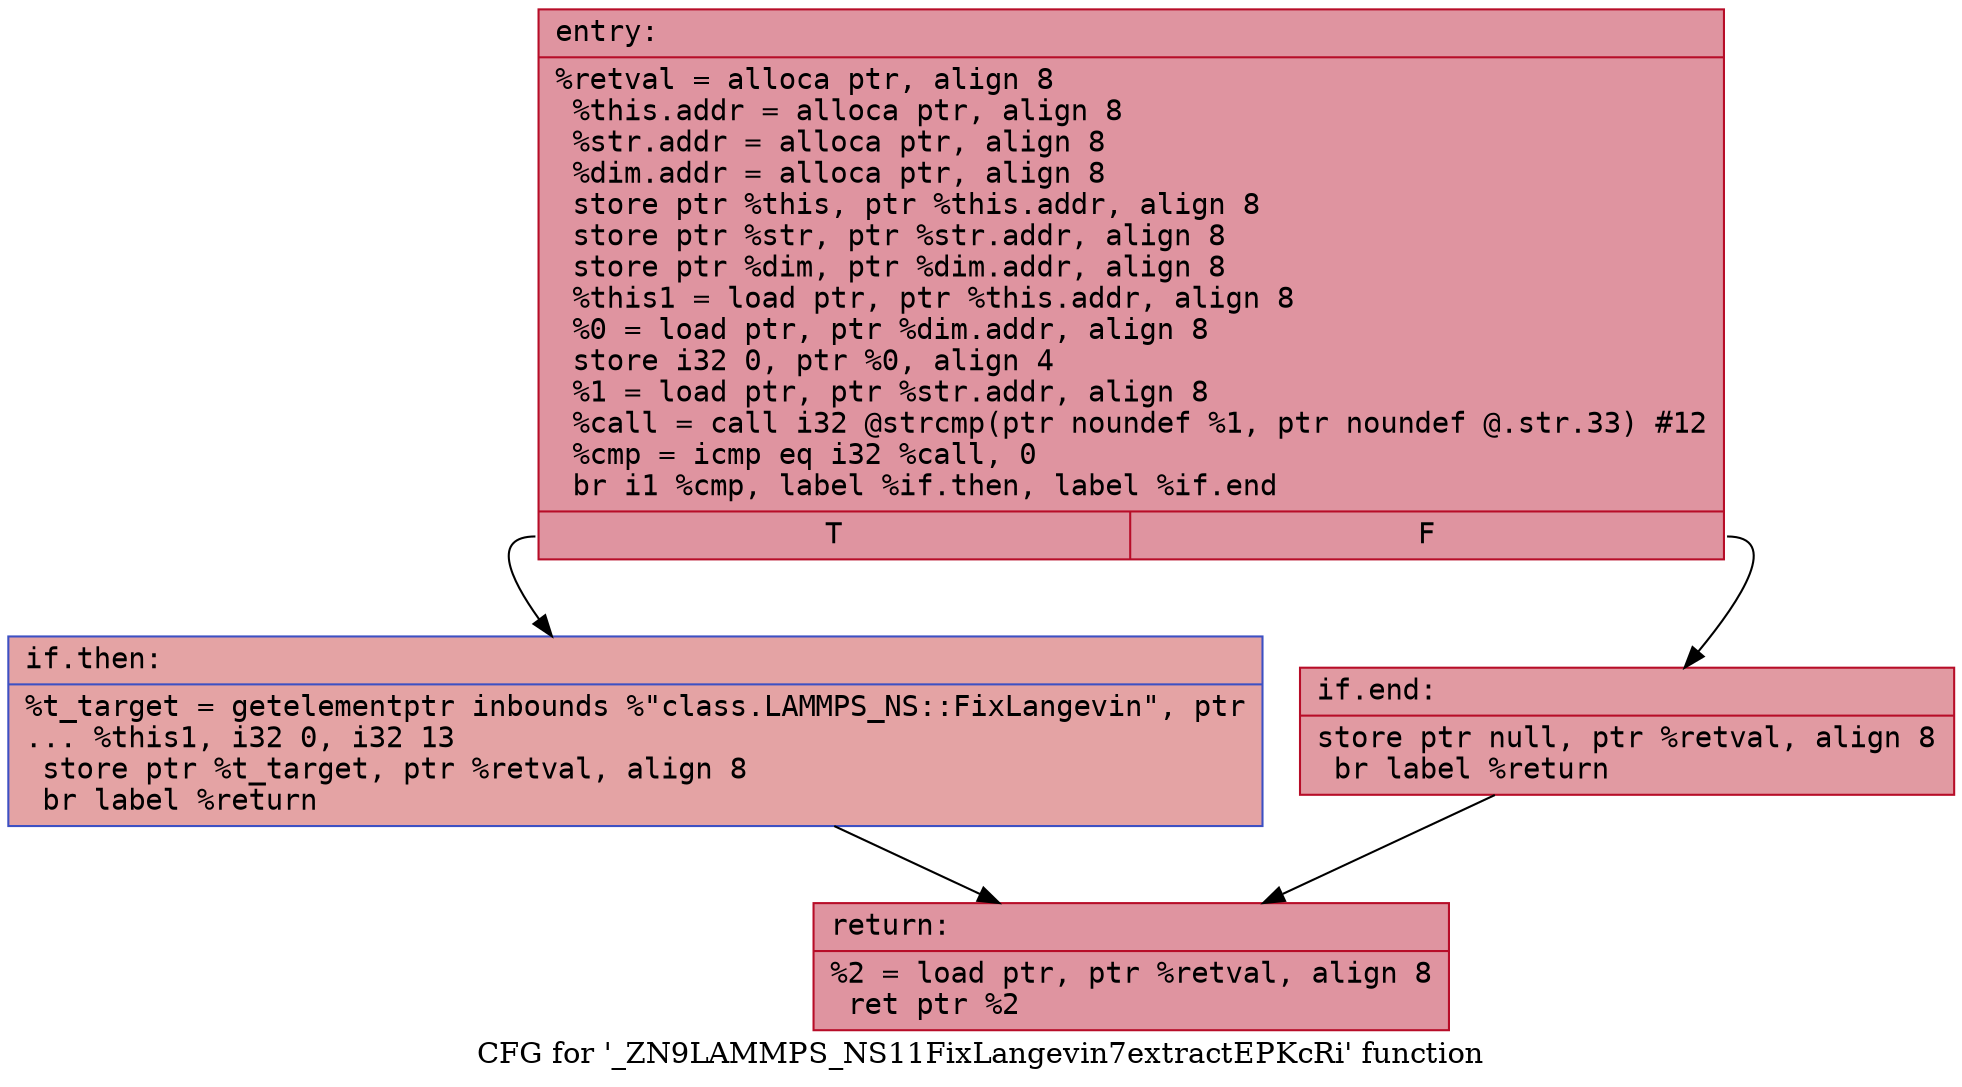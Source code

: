 digraph "CFG for '_ZN9LAMMPS_NS11FixLangevin7extractEPKcRi' function" {
	label="CFG for '_ZN9LAMMPS_NS11FixLangevin7extractEPKcRi' function";

	Node0x55e6b23aff40 [shape=record,color="#b70d28ff", style=filled, fillcolor="#b70d2870" fontname="Courier",label="{entry:\l|  %retval = alloca ptr, align 8\l  %this.addr = alloca ptr, align 8\l  %str.addr = alloca ptr, align 8\l  %dim.addr = alloca ptr, align 8\l  store ptr %this, ptr %this.addr, align 8\l  store ptr %str, ptr %str.addr, align 8\l  store ptr %dim, ptr %dim.addr, align 8\l  %this1 = load ptr, ptr %this.addr, align 8\l  %0 = load ptr, ptr %dim.addr, align 8\l  store i32 0, ptr %0, align 4\l  %1 = load ptr, ptr %str.addr, align 8\l  %call = call i32 @strcmp(ptr noundef %1, ptr noundef @.str.33) #12\l  %cmp = icmp eq i32 %call, 0\l  br i1 %cmp, label %if.then, label %if.end\l|{<s0>T|<s1>F}}"];
	Node0x55e6b23aff40:s0 -> Node0x55e6b23b07b0[tooltip="entry -> if.then\nProbability 37.50%" ];
	Node0x55e6b23aff40:s1 -> Node0x55e6b23b0820[tooltip="entry -> if.end\nProbability 62.50%" ];
	Node0x55e6b23b07b0 [shape=record,color="#3d50c3ff", style=filled, fillcolor="#c32e3170" fontname="Courier",label="{if.then:\l|  %t_target = getelementptr inbounds %\"class.LAMMPS_NS::FixLangevin\", ptr\l... %this1, i32 0, i32 13\l  store ptr %t_target, ptr %retval, align 8\l  br label %return\l}"];
	Node0x55e6b23b07b0 -> Node0x55e6b23b2fd0[tooltip="if.then -> return\nProbability 100.00%" ];
	Node0x55e6b23b0820 [shape=record,color="#b70d28ff", style=filled, fillcolor="#bb1b2c70" fontname="Courier",label="{if.end:\l|  store ptr null, ptr %retval, align 8\l  br label %return\l}"];
	Node0x55e6b23b0820 -> Node0x55e6b23b2fd0[tooltip="if.end -> return\nProbability 100.00%" ];
	Node0x55e6b23b2fd0 [shape=record,color="#b70d28ff", style=filled, fillcolor="#b70d2870" fontname="Courier",label="{return:\l|  %2 = load ptr, ptr %retval, align 8\l  ret ptr %2\l}"];
}
